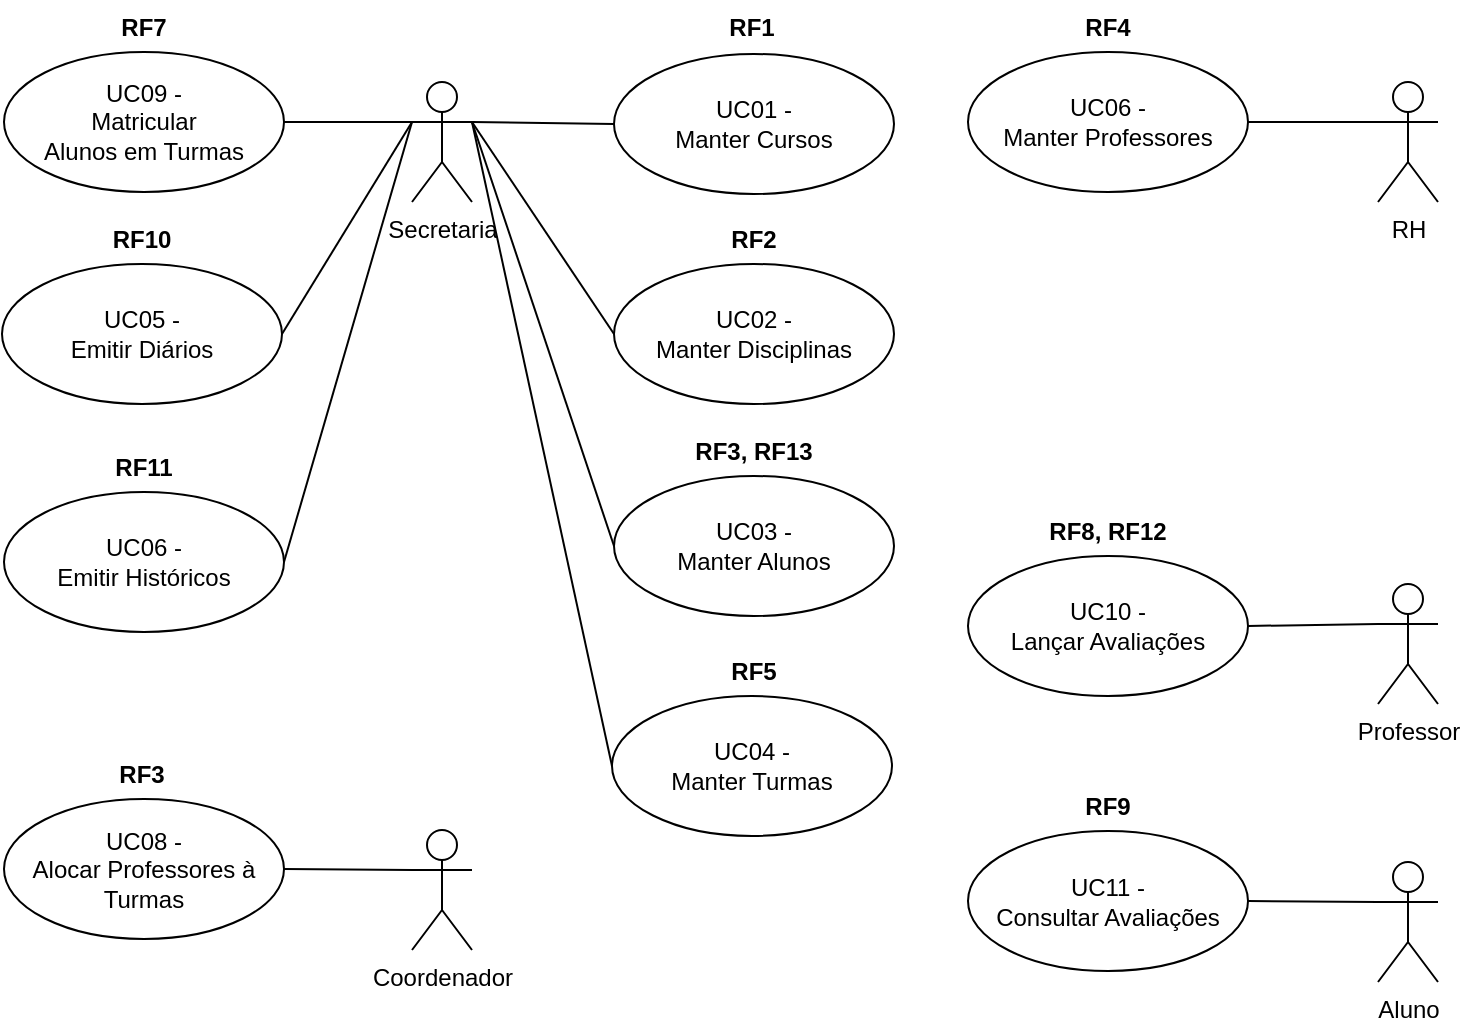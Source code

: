 <mxfile version="17.4.1" type="github">
  <diagram id="tmfVXQTul3B7_g8q9z-Y" name="Page-1">
    <mxGraphModel dx="1240" dy="629" grid="1" gridSize="10" guides="1" tooltips="1" connect="1" arrows="1" fold="1" page="1" pageScale="1" pageWidth="827" pageHeight="1169" math="0" shadow="0">
      <root>
        <mxCell id="0" />
        <mxCell id="1" parent="0" />
        <mxCell id="D_n0OVlTvXc8mjwZpPAl-1" value="&lt;div&gt;Secretaria&lt;/div&gt;&lt;div&gt;&lt;br&gt;&lt;/div&gt;" style="shape=umlActor;verticalLabelPosition=bottom;verticalAlign=top;html=1;" vertex="1" parent="1">
          <mxGeometry x="205" y="50" width="30" height="60" as="geometry" />
        </mxCell>
        <mxCell id="D_n0OVlTvXc8mjwZpPAl-2" value="&lt;div&gt;UC01 - &lt;br&gt;Manter Cursos&lt;/div&gt;" style="ellipse;whiteSpace=wrap;html=1;" vertex="1" parent="1">
          <mxGeometry x="306" y="36" width="140" height="70" as="geometry" />
        </mxCell>
        <mxCell id="D_n0OVlTvXc8mjwZpPAl-3" value="RF1" style="text;align=center;fontStyle=1;verticalAlign=middle;spacingLeft=3;spacingRight=3;strokeColor=none;rotatable=0;points=[[0,0.5],[1,0.5]];portConstraint=eastwest;" vertex="1" parent="1">
          <mxGeometry x="335" y="9" width="80" height="26" as="geometry" />
        </mxCell>
        <mxCell id="D_n0OVlTvXc8mjwZpPAl-4" value="&lt;div style=&quot;background-color: transparent&quot;&gt;UC02 - &lt;br&gt;Manter Disciplinas&lt;/div&gt;" style="ellipse;whiteSpace=wrap;html=1;" vertex="1" parent="1">
          <mxGeometry x="306" y="141" width="140" height="70" as="geometry" />
        </mxCell>
        <mxCell id="D_n0OVlTvXc8mjwZpPAl-15" value="" style="endArrow=none;html=1;rounded=0;exitX=1;exitY=0.333;exitDx=0;exitDy=0;exitPerimeter=0;entryX=0;entryY=0.5;entryDx=0;entryDy=0;" edge="1" parent="1" source="D_n0OVlTvXc8mjwZpPAl-1" target="D_n0OVlTvXc8mjwZpPAl-2">
          <mxGeometry width="50" height="50" relative="1" as="geometry">
            <mxPoint x="71" y="271" as="sourcePoint" />
            <mxPoint x="121" y="221" as="targetPoint" />
          </mxGeometry>
        </mxCell>
        <mxCell id="D_n0OVlTvXc8mjwZpPAl-21" value="RF2" style="text;align=center;fontStyle=1;verticalAlign=middle;spacingLeft=3;spacingRight=3;strokeColor=none;rotatable=0;points=[[0,0.5],[1,0.5]];portConstraint=eastwest;" vertex="1" parent="1">
          <mxGeometry x="336" y="115" width="80" height="26" as="geometry" />
        </mxCell>
        <mxCell id="D_n0OVlTvXc8mjwZpPAl-23" value="&lt;div&gt;UC03 -&lt;br&gt;Manter Alunos&lt;/div&gt;" style="ellipse;whiteSpace=wrap;html=1;" vertex="1" parent="1">
          <mxGeometry x="306" y="247" width="140" height="70" as="geometry" />
        </mxCell>
        <mxCell id="D_n0OVlTvXc8mjwZpPAl-24" value="RF3, RF13" style="text;align=center;fontStyle=1;verticalAlign=middle;spacingLeft=3;spacingRight=3;strokeColor=none;rotatable=0;points=[[0,0.5],[1,0.5]];portConstraint=eastwest;" vertex="1" parent="1">
          <mxGeometry x="336" y="221" width="80" height="26" as="geometry" />
        </mxCell>
        <mxCell id="D_n0OVlTvXc8mjwZpPAl-25" value="&lt;div style=&quot;background-color: transparent&quot;&gt;UC04 -&lt;br&gt; Manter Turmas&lt;/div&gt;" style="ellipse;whiteSpace=wrap;html=1;" vertex="1" parent="1">
          <mxGeometry x="305" y="357" width="140" height="70" as="geometry" />
        </mxCell>
        <mxCell id="D_n0OVlTvXc8mjwZpPAl-26" value="RF5" style="text;align=center;fontStyle=1;verticalAlign=middle;spacingLeft=3;spacingRight=3;strokeColor=none;rotatable=0;points=[[0,0.5],[1,0.5]];portConstraint=eastwest;" vertex="1" parent="1">
          <mxGeometry x="336" y="331" width="80" height="26" as="geometry" />
        </mxCell>
        <mxCell id="D_n0OVlTvXc8mjwZpPAl-27" value="&lt;div&gt;UC05 -&lt;/div&gt;&lt;div&gt;Emitir Diários&lt;br&gt;&lt;/div&gt;" style="ellipse;whiteSpace=wrap;html=1;" vertex="1" parent="1">
          <mxGeometry y="141" width="140" height="70" as="geometry" />
        </mxCell>
        <mxCell id="D_n0OVlTvXc8mjwZpPAl-28" value="RF10" style="text;align=center;fontStyle=1;verticalAlign=middle;spacingLeft=3;spacingRight=3;strokeColor=none;rotatable=0;points=[[0,0.5],[1,0.5]];portConstraint=eastwest;" vertex="1" parent="1">
          <mxGeometry x="30" y="115" width="80" height="26" as="geometry" />
        </mxCell>
        <mxCell id="D_n0OVlTvXc8mjwZpPAl-29" value="&lt;div style=&quot;background-color: transparent&quot;&gt;UC06 -&lt;br&gt;Emitir Históricos&lt;br&gt;&lt;/div&gt;" style="ellipse;whiteSpace=wrap;html=1;" vertex="1" parent="1">
          <mxGeometry x="1" y="255" width="140" height="70" as="geometry" />
        </mxCell>
        <mxCell id="D_n0OVlTvXc8mjwZpPAl-30" value="RF11" style="text;align=center;fontStyle=1;verticalAlign=middle;spacingLeft=3;spacingRight=3;strokeColor=none;rotatable=0;points=[[0,0.5],[1,0.5]];portConstraint=eastwest;" vertex="1" parent="1">
          <mxGeometry x="31" y="229" width="80" height="26" as="geometry" />
        </mxCell>
        <mxCell id="D_n0OVlTvXc8mjwZpPAl-33" value="RH" style="shape=umlActor;verticalLabelPosition=bottom;verticalAlign=top;html=1;outlineConnect=0;" vertex="1" parent="1">
          <mxGeometry x="688" y="50" width="30" height="60" as="geometry" />
        </mxCell>
        <mxCell id="D_n0OVlTvXc8mjwZpPAl-35" value="&lt;div style=&quot;background-color: transparent&quot;&gt;UC06 -&lt;br&gt;Manter Professores&lt;br&gt;&lt;/div&gt;" style="ellipse;whiteSpace=wrap;html=1;" vertex="1" parent="1">
          <mxGeometry x="483" y="35" width="140" height="70" as="geometry" />
        </mxCell>
        <mxCell id="D_n0OVlTvXc8mjwZpPAl-36" value="RF4" style="text;align=center;fontStyle=1;verticalAlign=middle;spacingLeft=3;spacingRight=3;strokeColor=none;rotatable=0;points=[[0,0.5],[1,0.5]];portConstraint=eastwest;" vertex="1" parent="1">
          <mxGeometry x="513" y="9" width="80" height="26" as="geometry" />
        </mxCell>
        <mxCell id="D_n0OVlTvXc8mjwZpPAl-37" value="" style="endArrow=none;html=1;rounded=0;exitX=1;exitY=0.333;exitDx=0;exitDy=0;exitPerimeter=0;entryX=1;entryY=0.5;entryDx=0;entryDy=0;" edge="1" parent="1" source="D_n0OVlTvXc8mjwZpPAl-33" target="D_n0OVlTvXc8mjwZpPAl-35">
          <mxGeometry width="50" height="50" relative="1" as="geometry">
            <mxPoint x="634" y="144" as="sourcePoint" />
            <mxPoint x="634" y="43" as="targetPoint" />
          </mxGeometry>
        </mxCell>
        <mxCell id="D_n0OVlTvXc8mjwZpPAl-38" value="&lt;div&gt;Coordenador&lt;/div&gt;" style="shape=umlActor;verticalLabelPosition=bottom;verticalAlign=top;html=1;outlineConnect=0;" vertex="1" parent="1">
          <mxGeometry x="205" y="424" width="30" height="60" as="geometry" />
        </mxCell>
        <mxCell id="D_n0OVlTvXc8mjwZpPAl-43" value="" style="endArrow=none;html=1;rounded=0;exitX=1;exitY=0.333;exitDx=0;exitDy=0;exitPerimeter=0;entryX=0;entryY=0.5;entryDx=0;entryDy=0;" edge="1" parent="1" source="D_n0OVlTvXc8mjwZpPAl-1" target="D_n0OVlTvXc8mjwZpPAl-23">
          <mxGeometry width="50" height="50" relative="1" as="geometry">
            <mxPoint x="361" y="310" as="sourcePoint" />
            <mxPoint x="411" y="260" as="targetPoint" />
          </mxGeometry>
        </mxCell>
        <mxCell id="D_n0OVlTvXc8mjwZpPAl-44" value="" style="endArrow=none;html=1;rounded=0;entryX=0;entryY=0.5;entryDx=0;entryDy=0;exitX=1;exitY=0.333;exitDx=0;exitDy=0;exitPerimeter=0;" edge="1" parent="1" source="D_n0OVlTvXc8mjwZpPAl-1" target="D_n0OVlTvXc8mjwZpPAl-4">
          <mxGeometry width="50" height="50" relative="1" as="geometry">
            <mxPoint x="101" y="280" as="sourcePoint" />
            <mxPoint x="151" y="230" as="targetPoint" />
          </mxGeometry>
        </mxCell>
        <mxCell id="D_n0OVlTvXc8mjwZpPAl-45" value="" style="endArrow=none;html=1;rounded=0;entryX=0;entryY=0.5;entryDx=0;entryDy=0;exitX=1;exitY=0.333;exitDx=0;exitDy=0;exitPerimeter=0;" edge="1" parent="1" source="D_n0OVlTvXc8mjwZpPAl-1" target="D_n0OVlTvXc8mjwZpPAl-25">
          <mxGeometry width="50" height="50" relative="1" as="geometry">
            <mxPoint x="51" y="220" as="sourcePoint" />
            <mxPoint x="161" y="240" as="targetPoint" />
          </mxGeometry>
        </mxCell>
        <mxCell id="D_n0OVlTvXc8mjwZpPAl-46" value="" style="endArrow=none;html=1;rounded=0;entryX=1;entryY=0.5;entryDx=0;entryDy=0;exitX=0;exitY=0.333;exitDx=0;exitDy=0;exitPerimeter=0;" edge="1" parent="1" source="D_n0OVlTvXc8mjwZpPAl-1" target="D_n0OVlTvXc8mjwZpPAl-27">
          <mxGeometry width="50" height="50" relative="1" as="geometry">
            <mxPoint x="51" y="210" as="sourcePoint" />
            <mxPoint x="171" y="250" as="targetPoint" />
          </mxGeometry>
        </mxCell>
        <mxCell id="D_n0OVlTvXc8mjwZpPAl-47" value="" style="endArrow=none;html=1;rounded=0;entryX=1;entryY=0.5;entryDx=0;entryDy=0;exitX=0;exitY=0.333;exitDx=0;exitDy=0;exitPerimeter=0;" edge="1" parent="1" source="D_n0OVlTvXc8mjwZpPAl-1" target="D_n0OVlTvXc8mjwZpPAl-29">
          <mxGeometry width="50" height="50" relative="1" as="geometry">
            <mxPoint x="131" y="310" as="sourcePoint" />
            <mxPoint x="181" y="260" as="targetPoint" />
          </mxGeometry>
        </mxCell>
        <mxCell id="D_n0OVlTvXc8mjwZpPAl-48" value="&lt;div style=&quot;background-color: transparent&quot;&gt;UC08 -&lt;/div&gt;&lt;div style=&quot;background-color: transparent&quot;&gt;Alocar Professores à Turmas&lt;br&gt;&lt;/div&gt;" style="ellipse;whiteSpace=wrap;html=1;" vertex="1" parent="1">
          <mxGeometry x="1" y="408.5" width="140" height="70" as="geometry" />
        </mxCell>
        <mxCell id="D_n0OVlTvXc8mjwZpPAl-49" value="RF3" style="text;align=center;fontStyle=1;verticalAlign=middle;spacingLeft=3;spacingRight=3;strokeColor=none;rotatable=0;points=[[0,0.5],[1,0.5]];portConstraint=eastwest;" vertex="1" parent="1">
          <mxGeometry x="30" y="382.5" width="80" height="26" as="geometry" />
        </mxCell>
        <mxCell id="D_n0OVlTvXc8mjwZpPAl-50" value="" style="endArrow=none;html=1;rounded=0;exitX=0;exitY=0.333;exitDx=0;exitDy=0;exitPerimeter=0;entryX=1;entryY=0.5;entryDx=0;entryDy=0;" edge="1" parent="1" target="D_n0OVlTvXc8mjwZpPAl-48" source="D_n0OVlTvXc8mjwZpPAl-38">
          <mxGeometry width="50" height="50" relative="1" as="geometry">
            <mxPoint x="-79" y="541" as="sourcePoint" />
            <mxPoint x="281" y="585" as="targetPoint" />
          </mxGeometry>
        </mxCell>
        <mxCell id="D_n0OVlTvXc8mjwZpPAl-51" value="RF7" style="text;align=center;fontStyle=1;verticalAlign=middle;spacingLeft=3;spacingRight=3;strokeColor=none;rotatable=0;points=[[0,0.5],[1,0.5]];portConstraint=eastwest;" vertex="1" parent="1">
          <mxGeometry x="31" y="9" width="80" height="26" as="geometry" />
        </mxCell>
        <mxCell id="D_n0OVlTvXc8mjwZpPAl-52" value="&lt;div&gt;UC09 -&lt;br&gt;Matricular&lt;/div&gt;&lt;div&gt;Alunos em Turmas&lt;br&gt;&lt;/div&gt;" style="ellipse;whiteSpace=wrap;html=1;" vertex="1" parent="1">
          <mxGeometry x="1" y="35" width="140" height="70" as="geometry" />
        </mxCell>
        <mxCell id="D_n0OVlTvXc8mjwZpPAl-53" value="" style="endArrow=none;html=1;rounded=0;exitX=0;exitY=0.333;exitDx=0;exitDy=0;exitPerimeter=0;entryX=1;entryY=0.5;entryDx=0;entryDy=0;" edge="1" target="D_n0OVlTvXc8mjwZpPAl-52" parent="1" source="D_n0OVlTvXc8mjwZpPAl-1">
          <mxGeometry width="50" height="50" relative="1" as="geometry">
            <mxPoint x="211" y="177" as="sourcePoint" />
            <mxPoint x="571" y="221" as="targetPoint" />
          </mxGeometry>
        </mxCell>
        <mxCell id="D_n0OVlTvXc8mjwZpPAl-54" value="Aluno" style="shape=umlActor;verticalLabelPosition=bottom;verticalAlign=top;html=1;outlineConnect=0;" vertex="1" parent="1">
          <mxGeometry x="688" y="440" width="30" height="60" as="geometry" />
        </mxCell>
        <mxCell id="D_n0OVlTvXc8mjwZpPAl-55" value="RF9" style="text;align=center;fontStyle=1;verticalAlign=middle;spacingLeft=3;spacingRight=3;strokeColor=none;rotatable=0;points=[[0,0.5],[1,0.5]];portConstraint=eastwest;" vertex="1" parent="1">
          <mxGeometry x="513" y="398.5" width="80" height="26" as="geometry" />
        </mxCell>
        <mxCell id="D_n0OVlTvXc8mjwZpPAl-56" value="" style="endArrow=none;html=1;rounded=0;exitX=0;exitY=0.333;exitDx=0;exitDy=0;exitPerimeter=0;entryX=1;entryY=0.5;entryDx=0;entryDy=0;" edge="1" target="D_n0OVlTvXc8mjwZpPAl-57" parent="1" source="D_n0OVlTvXc8mjwZpPAl-54">
          <mxGeometry width="50" height="50" relative="1" as="geometry">
            <mxPoint x="513" y="358" as="sourcePoint" />
            <mxPoint x="583.0" y="386" as="targetPoint" />
          </mxGeometry>
        </mxCell>
        <mxCell id="D_n0OVlTvXc8mjwZpPAl-57" value="&lt;div style=&quot;background-color: transparent&quot;&gt;UC11 -&lt;/div&gt;&lt;div style=&quot;background-color: transparent&quot;&gt;Consultar Avaliações&lt;br&gt;&lt;/div&gt;" style="ellipse;whiteSpace=wrap;html=1;" vertex="1" parent="1">
          <mxGeometry x="483" y="424.5" width="140" height="70" as="geometry" />
        </mxCell>
        <mxCell id="D_n0OVlTvXc8mjwZpPAl-58" value="Professor" style="shape=umlActor;verticalLabelPosition=bottom;verticalAlign=top;html=1;outlineConnect=0;" vertex="1" parent="1">
          <mxGeometry x="688" y="301" width="30" height="60" as="geometry" />
        </mxCell>
        <mxCell id="D_n0OVlTvXc8mjwZpPAl-59" value="RF8, RF12" style="text;align=center;fontStyle=1;verticalAlign=middle;spacingLeft=3;spacingRight=3;strokeColor=none;rotatable=0;points=[[0,0.5],[1,0.5]];portConstraint=eastwest;" vertex="1" parent="1">
          <mxGeometry x="513" y="261" width="80" height="26" as="geometry" />
        </mxCell>
        <mxCell id="D_n0OVlTvXc8mjwZpPAl-60" value="" style="endArrow=none;html=1;rounded=0;exitX=0;exitY=0.333;exitDx=0;exitDy=0;exitPerimeter=0;entryX=1;entryY=0.5;entryDx=0;entryDy=0;" edge="1" target="D_n0OVlTvXc8mjwZpPAl-61" parent="1" source="D_n0OVlTvXc8mjwZpPAl-58">
          <mxGeometry width="50" height="50" relative="1" as="geometry">
            <mxPoint x="493" y="437" as="sourcePoint" />
            <mxPoint x="853" y="481" as="targetPoint" />
          </mxGeometry>
        </mxCell>
        <mxCell id="D_n0OVlTvXc8mjwZpPAl-61" value="&lt;div style=&quot;background-color: transparent&quot;&gt;UC10 -&lt;/div&gt;&lt;div style=&quot;background-color: transparent&quot;&gt;Lançar Avaliações&lt;br&gt;&lt;/div&gt;" style="ellipse;whiteSpace=wrap;html=1;" vertex="1" parent="1">
          <mxGeometry x="483" y="287" width="140" height="70" as="geometry" />
        </mxCell>
      </root>
    </mxGraphModel>
  </diagram>
</mxfile>
